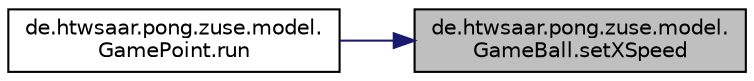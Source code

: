 digraph "de.htwsaar.pong.zuse.model.GameBall.setXSpeed"
{
 // LATEX_PDF_SIZE
  edge [fontname="Helvetica",fontsize="10",labelfontname="Helvetica",labelfontsize="10"];
  node [fontname="Helvetica",fontsize="10",shape=record];
  rankdir="RL";
  Node1 [label="de.htwsaar.pong.zuse.model.\lGameBall.setXSpeed",height=0.2,width=0.4,color="black", fillcolor="grey75", style="filled", fontcolor="black",tooltip="Setter des Attributs xSpeed."];
  Node1 -> Node2 [dir="back",color="midnightblue",fontsize="10",style="solid"];
  Node2 [label="de.htwsaar.pong.zuse.model.\lGamePoint.run",height=0.2,width=0.4,color="black", fillcolor="white", style="filled",URL="$classde_1_1htwsaar_1_1pong_1_1zuse_1_1model_1_1_game_point.html#a710f44300a27156a012e0cf987f0d985",tooltip="run Methode"];
}
